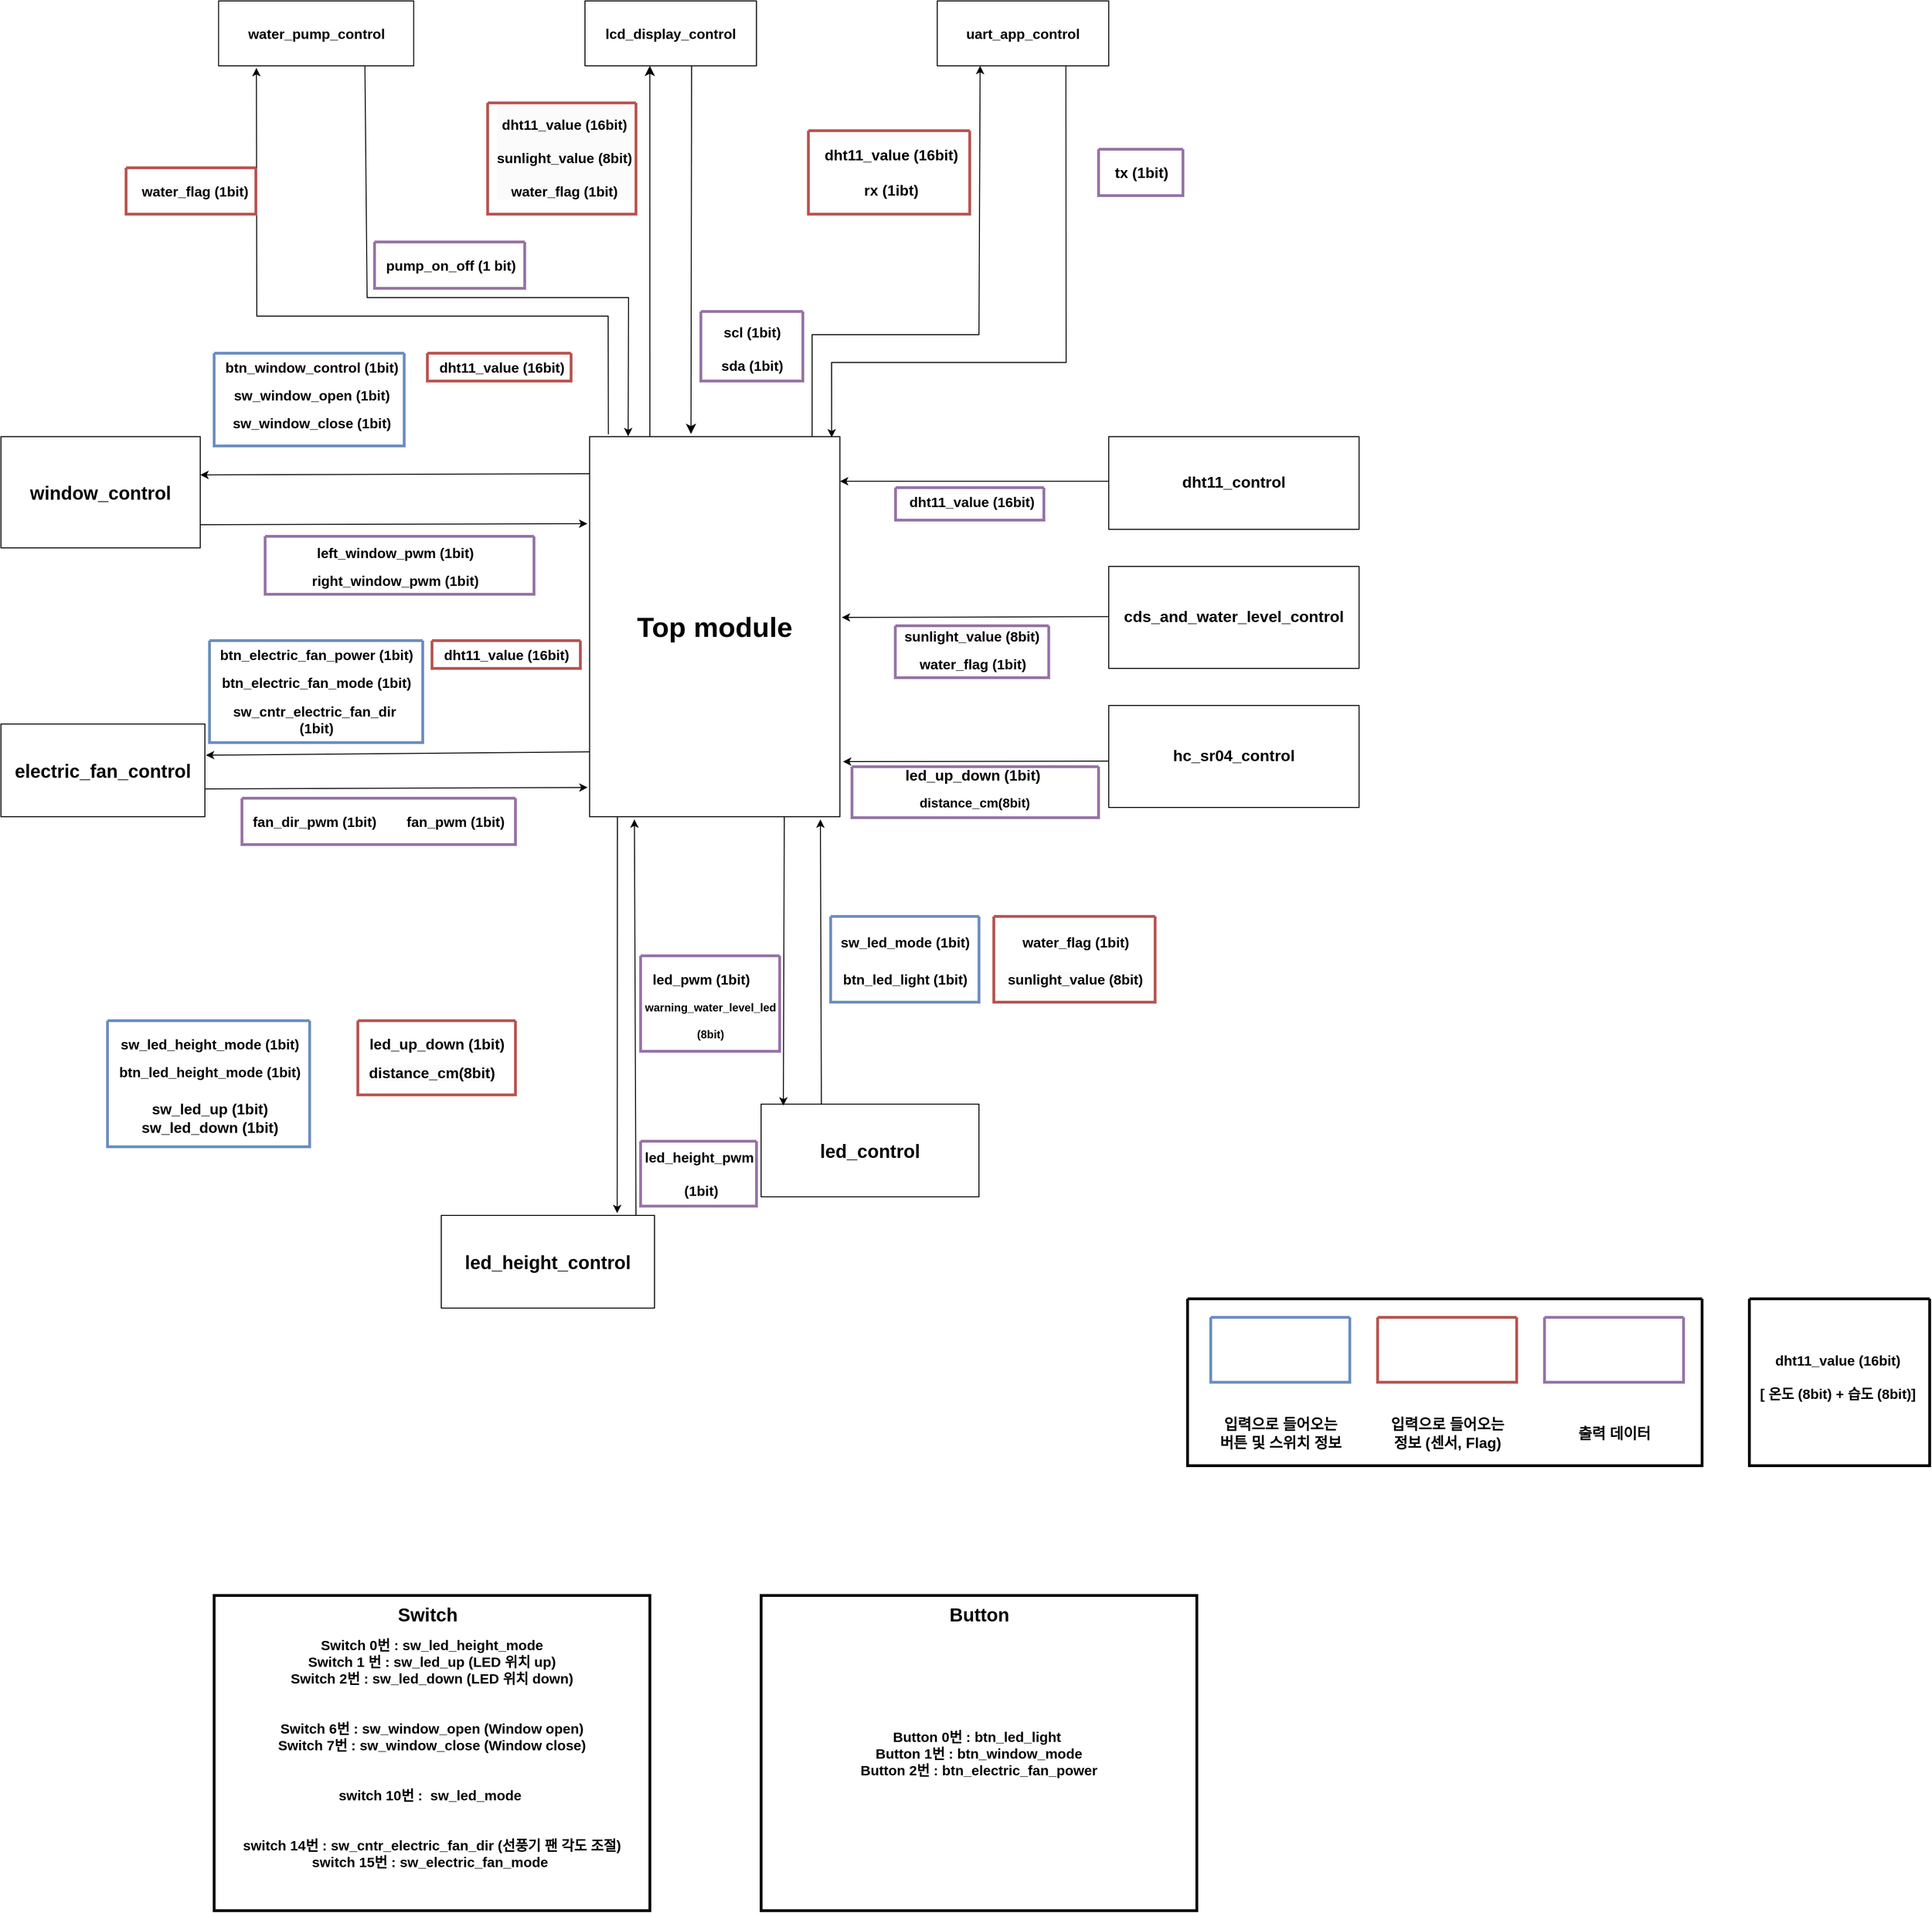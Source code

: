 <mxfile version="24.7.7">
  <diagram name="페이지-1" id="ERCywD1S1VB0S2RnE942">
    <mxGraphModel dx="2353" dy="1942" grid="1" gridSize="10" guides="1" tooltips="1" connect="1" arrows="1" fold="1" page="1" pageScale="1" pageWidth="827" pageHeight="1169" math="0" shadow="0">
      <root>
        <mxCell id="0" />
        <mxCell id="1" parent="0" />
        <mxCell id="mhYBmBHg178xC_YXUhA_-1" value="&lt;font style=&quot;font-size: 30px;&quot;&gt;&lt;b&gt;Top module&lt;/b&gt;&lt;/font&gt;" style="rounded=0;whiteSpace=wrap;html=1;" parent="1" vertex="1">
          <mxGeometry x="-110" y="80" width="270" height="410" as="geometry" />
        </mxCell>
        <mxCell id="mhYBmBHg178xC_YXUhA_-2" value="&lt;font size=&quot;1&quot; style=&quot;&quot;&gt;&lt;b style=&quot;font-size: 17px;&quot;&gt;dht11_control&lt;/b&gt;&lt;/font&gt;" style="rounded=0;whiteSpace=wrap;html=1;" parent="1" vertex="1">
          <mxGeometry x="450" y="80" width="270" height="100" as="geometry" />
        </mxCell>
        <mxCell id="mhYBmBHg178xC_YXUhA_-13" style="edgeStyle=orthogonalEdgeStyle;rounded=0;orthogonalLoop=1;jettySize=auto;html=1;" parent="1" edge="1">
          <mxGeometry relative="1" as="geometry">
            <mxPoint x="450" y="128.18" as="sourcePoint" />
            <mxPoint x="160" y="128.18" as="targetPoint" />
          </mxGeometry>
        </mxCell>
        <mxCell id="mhYBmBHg178xC_YXUhA_-16" style="edgeStyle=orthogonalEdgeStyle;rounded=0;orthogonalLoop=1;jettySize=auto;html=1;" parent="1" edge="1">
          <mxGeometry relative="1" as="geometry">
            <mxPoint x="450" y="274.09" as="sourcePoint" />
            <mxPoint x="162" y="275" as="targetPoint" />
          </mxGeometry>
        </mxCell>
        <mxCell id="mhYBmBHg178xC_YXUhA_-17" value="&lt;div style=&quot;forced-color-adjust: none; color: rgb(0, 0, 0); font-family: Helvetica; font-size: 15px; font-style: normal; font-variant-ligatures: normal; font-variant-caps: normal; font-weight: 700; letter-spacing: normal; orphans: 2; text-indent: 0px; text-transform: none; widows: 2; word-spacing: 0px; -webkit-text-stroke-width: 0px; white-space: nowrap; background-color: rgb(251, 251, 251); text-decoration-thickness: initial; text-decoration-style: initial; text-decoration-color: initial;&quot;&gt;&lt;font style=&quot;forced-color-adjust: none; font-size: 15px;&quot;&gt;&lt;b style=&quot;forced-color-adjust: none;&quot;&gt;sunlight_value (8bit)&lt;/b&gt;&lt;/font&gt;&lt;/div&gt;" style="text;whiteSpace=wrap;html=1;align=center;" parent="1" vertex="1">
          <mxGeometry x="210" y="280" width="185" height="40" as="geometry" />
        </mxCell>
        <mxCell id="mhYBmBHg178xC_YXUhA_-19" value="&lt;b style=&quot;&quot;&gt;&lt;font style=&quot;font-size: 17px;&quot;&gt;cds_and_water_level_control&lt;/font&gt;&lt;/b&gt;" style="rounded=0;whiteSpace=wrap;html=1;" parent="1" vertex="1">
          <mxGeometry x="450" y="220" width="270" height="110" as="geometry" />
        </mxCell>
        <mxCell id="mhYBmBHg178xC_YXUhA_-22" value="&lt;b&gt;&lt;font style=&quot;font-size: 15px;&quot;&gt;water_flag (1bit)&lt;/font&gt;&lt;/b&gt;" style="text;html=1;align=center;verticalAlign=middle;resizable=0;points=[];autosize=1;strokeColor=none;fillColor=none;" parent="1" vertex="1">
          <mxGeometry x="232.5" y="310" width="140" height="30" as="geometry" />
        </mxCell>
        <mxCell id="mhYBmBHg178xC_YXUhA_-23" value="&lt;b style=&quot;&quot;&gt;&lt;font style=&quot;font-size: 17px;&quot;&gt;hc_sr04_control&lt;/font&gt;&lt;/b&gt;" style="rounded=0;whiteSpace=wrap;html=1;" parent="1" vertex="1">
          <mxGeometry x="450" y="370" width="270" height="110" as="geometry" />
        </mxCell>
        <mxCell id="mhYBmBHg178xC_YXUhA_-27" value="&lt;b style=&quot;&quot;&gt;&lt;font style=&quot;font-size: 20px;&quot;&gt;window_control&lt;/font&gt;&lt;/b&gt;" style="rounded=0;whiteSpace=wrap;html=1;" parent="1" vertex="1">
          <mxGeometry x="-745" y="80" width="215" height="120" as="geometry" />
        </mxCell>
        <mxCell id="mhYBmBHg178xC_YXUhA_-30" value="&lt;div&gt;&lt;b style=&quot;font-size: 15px; background-color: initial;&quot;&gt;dht11_value (16bit)&lt;/b&gt;&lt;br&gt;&lt;/div&gt;" style="text;html=1;align=center;verticalAlign=middle;resizable=0;points=[];autosize=1;strokeColor=none;fillColor=none;" parent="1" vertex="1">
          <mxGeometry x="-285" y="-10" width="160" height="30" as="geometry" />
        </mxCell>
        <mxCell id="mhYBmBHg178xC_YXUhA_-32" value="&lt;b style=&quot;&quot;&gt;&lt;font style=&quot;font-size: 20px;&quot;&gt;electric_fan_control&lt;/font&gt;&lt;/b&gt;" style="rounded=0;whiteSpace=wrap;html=1;" parent="1" vertex="1">
          <mxGeometry x="-745" y="390" width="220" height="100" as="geometry" />
        </mxCell>
        <mxCell id="mhYBmBHg178xC_YXUhA_-34" value="&lt;div&gt;&lt;b style=&quot;font-size: 15px; background-color: initial;&quot;&gt;dht11_value (16bit)&lt;/b&gt;&lt;br&gt;&lt;/div&gt;" style="text;html=1;align=center;verticalAlign=middle;resizable=0;points=[];autosize=1;strokeColor=none;fillColor=none;strokeWidth=2;" parent="1" vertex="1">
          <mxGeometry x="-280" y="300" width="160" height="30" as="geometry" />
        </mxCell>
        <mxCell id="mhYBmBHg178xC_YXUhA_-36" value="&lt;b&gt;&lt;font style=&quot;font-size: 15px;&quot;&gt;fan_pwm (1bit)&lt;/font&gt;&lt;/b&gt;" style="text;html=1;align=center;verticalAlign=middle;resizable=0;points=[];autosize=1;strokeColor=none;fillColor=none;" parent="1" vertex="1">
          <mxGeometry x="-320" y="480" width="130" height="30" as="geometry" />
        </mxCell>
        <mxCell id="mhYBmBHg178xC_YXUhA_-37" value="&lt;b style=&quot;&quot;&gt;&lt;font style=&quot;font-size: 20px;&quot;&gt;led_height_control&lt;/font&gt;&lt;/b&gt;" style="rounded=0;whiteSpace=wrap;html=1;" parent="1" vertex="1">
          <mxGeometry x="-270" y="920" width="230" height="100" as="geometry" />
        </mxCell>
        <mxCell id="mhYBmBHg178xC_YXUhA_-39" value="&lt;font style=&quot;font-size: 15px;&quot;&gt;&lt;b&gt;btn_led_height_mode (1bit)&lt;/b&gt;&lt;/font&gt;" style="text;html=1;align=center;verticalAlign=middle;resizable=0;points=[];autosize=1;strokeColor=none;fillColor=none;" parent="1" vertex="1">
          <mxGeometry x="-630" y="750" width="220" height="30" as="geometry" />
        </mxCell>
        <mxCell id="mhYBmBHg178xC_YXUhA_-40" value="&lt;b&gt;&lt;font style=&quot;font-size: 16px;&quot;&gt;led_up_down (1bit)&lt;/font&gt;&lt;/b&gt;" style="text;html=1;align=center;verticalAlign=middle;resizable=0;points=[];autosize=1;strokeColor=none;fillColor=none;" parent="1" vertex="1">
          <mxGeometry x="-360" y="720" width="170" height="30" as="geometry" />
        </mxCell>
        <mxCell id="mhYBmBHg178xC_YXUhA_-41" value="&lt;span style=&quot;font-size: 16px;&quot;&gt;&lt;b&gt;sw_led_up (1bit)&lt;/b&gt;&lt;/span&gt;&lt;div&gt;&lt;b style=&quot;font-size: 16px; background-color: initial;&quot;&gt;sw_led_down (1bit)&lt;/b&gt;&lt;br&gt;&lt;/div&gt;" style="text;html=1;align=center;verticalAlign=middle;resizable=0;points=[];autosize=1;strokeColor=none;fillColor=none;" parent="1" vertex="1">
          <mxGeometry x="-605" y="790" width="170" height="50" as="geometry" />
        </mxCell>
        <mxCell id="mhYBmBHg178xC_YXUhA_-44" value="&lt;font style=&quot;font-size: 15px;&quot;&gt;&lt;b&gt;led_height_pwm&amp;nbsp;&lt;/b&gt;&lt;/font&gt;&lt;div&gt;&lt;font style=&quot;font-size: 15px;&quot;&gt;&lt;b&gt;&lt;br&gt;&lt;/b&gt;&lt;/font&gt;&lt;/div&gt;&lt;div&gt;&lt;font style=&quot;font-size: 15px;&quot;&gt;&lt;b&gt;(1bit)&lt;/b&gt;&lt;/font&gt;&lt;/div&gt;" style="text;html=1;align=center;verticalAlign=middle;resizable=0;points=[];autosize=1;strokeColor=none;fillColor=none;" parent="1" vertex="1">
          <mxGeometry x="-65" y="840" width="150" height="70" as="geometry" />
        </mxCell>
        <mxCell id="mhYBmBHg178xC_YXUhA_-45" value="&lt;b style=&quot;&quot;&gt;&lt;font style=&quot;font-size: 20px;&quot;&gt;led_control&lt;/font&gt;&lt;/b&gt;" style="rounded=0;whiteSpace=wrap;html=1;" parent="1" vertex="1">
          <mxGeometry x="75" y="800" width="235" height="100" as="geometry" />
        </mxCell>
        <mxCell id="mhYBmBHg178xC_YXUhA_-48" value="&lt;div style=&quot;forced-color-adjust: none; color: rgb(0, 0, 0); font-family: Helvetica; font-size: 15px; font-style: normal; font-variant-ligatures: normal; font-variant-caps: normal; font-weight: 700; letter-spacing: normal; orphans: 2; text-indent: 0px; text-transform: none; widows: 2; word-spacing: 0px; -webkit-text-stroke-width: 0px; white-space: nowrap; background-color: rgb(251, 251, 251); text-decoration-thickness: initial; text-decoration-style: initial; text-decoration-color: initial;&quot;&gt;&lt;font style=&quot;forced-color-adjust: none; font-size: 15px;&quot;&gt;&lt;b style=&quot;forced-color-adjust: none;&quot;&gt;sunlight_value (8bit)&lt;/b&gt;&lt;/font&gt;&lt;/div&gt;" style="text;whiteSpace=wrap;html=1;align=center;" parent="1" vertex="1">
          <mxGeometry x="326" y="650" width="176" height="30" as="geometry" />
        </mxCell>
        <mxCell id="mhYBmBHg178xC_YXUhA_-49" value="&lt;b&gt;&lt;font style=&quot;font-size: 15px;&quot;&gt;btn_led_light (1bit)&lt;/font&gt;&lt;/b&gt;" style="text;html=1;align=center;verticalAlign=middle;resizable=0;points=[];autosize=1;strokeColor=none;fillColor=none;" parent="1" vertex="1">
          <mxGeometry x="150" y="650" width="160" height="30" as="geometry" />
        </mxCell>
        <mxCell id="mhYBmBHg178xC_YXUhA_-50" value="&lt;b&gt;&lt;font style=&quot;font-size: 15px;&quot;&gt;water_flag (1bit)&lt;/font&gt;&lt;/b&gt;" style="text;html=1;align=center;verticalAlign=middle;resizable=0;points=[];autosize=1;strokeColor=none;fillColor=none;" parent="1" vertex="1">
          <mxGeometry x="344" y="610" width="140" height="30" as="geometry" />
        </mxCell>
        <mxCell id="_qwF9pWfeIGpburdyN9Q-3" value="&lt;div&gt;&lt;span style=&quot;font-size: 15px;&quot;&gt;&lt;b&gt;Switch 0번 : sw_led_height_mode&lt;/b&gt;&lt;/span&gt;&lt;/div&gt;&lt;font style=&quot;font-size: 15px;&quot;&gt;&lt;b&gt;Switch 1 번 : sw_led_up (LED 위치 up)&lt;/b&gt;&lt;/font&gt;&lt;div style=&quot;font-size: 15px;&quot;&gt;&lt;font style=&quot;font-size: 15px;&quot;&gt;&lt;b&gt;Switch 2번 : sw_led_down (LED 위치 down)&lt;/b&gt;&lt;/font&gt;&lt;/div&gt;&lt;div style=&quot;font-size: 15px;&quot;&gt;&lt;font style=&quot;font-size: 15px;&quot;&gt;&lt;b&gt;&lt;br&gt;&lt;/b&gt;&lt;/font&gt;&lt;/div&gt;&lt;div style=&quot;font-size: 15px;&quot;&gt;&lt;font style=&quot;font-size: 15px;&quot;&gt;&lt;b&gt;&lt;br&gt;&lt;/b&gt;&lt;/font&gt;&lt;/div&gt;&lt;div style=&quot;font-size: 15px;&quot;&gt;&lt;b&gt;Switch 6번 : sw_window_open (Window open)&lt;/b&gt;&lt;/div&gt;&lt;div style=&quot;font-size: 15px;&quot;&gt;&lt;b&gt;Switch 7번 : sw_window_close (Window close)&lt;/b&gt;&lt;/div&gt;&lt;div style=&quot;font-size: 15px;&quot;&gt;&lt;b&gt;&lt;br&gt;&lt;/b&gt;&lt;/div&gt;&lt;div style=&quot;font-size: 15px;&quot;&gt;&lt;b&gt;&lt;br&gt;&lt;/b&gt;&lt;/div&gt;&lt;div style=&quot;font-size: 15px;&quot;&gt;&lt;b&gt;switch 10번 :&amp;nbsp; sw&lt;/b&gt;&lt;b style=&quot;background-color: initial; font-size: 12px; text-wrap: nowrap;&quot;&gt;&lt;font style=&quot;font-size: 15px;&quot;&gt;_led_mode&amp;nbsp;&lt;/font&gt;&lt;/b&gt;&lt;/div&gt;&lt;div style=&quot;font-size: 15px;&quot;&gt;&lt;b style=&quot;background-color: initial; font-size: 12px; text-wrap: nowrap;&quot;&gt;&lt;font style=&quot;font-size: 15px;&quot;&gt;&lt;br&gt;&lt;/font&gt;&lt;/b&gt;&lt;/div&gt;&lt;div style=&quot;font-size: 15px;&quot;&gt;&lt;b style=&quot;background-color: initial; font-size: 12px; text-wrap: nowrap;&quot;&gt;&lt;font style=&quot;font-size: 15px;&quot;&gt;&lt;br&gt;&lt;/font&gt;&lt;/b&gt;&lt;/div&gt;&lt;div style=&quot;font-size: 15px;&quot;&gt;&lt;b&gt;switch 14번 : sw_cntr_electric_fan_dir (선풍기 팬 각도 조절)&lt;/b&gt;&lt;/div&gt;&lt;div style=&quot;font-size: 15px;&quot;&gt;&lt;b style=&quot;background-color: initial;&quot;&gt;switch 15번 : sw&lt;/b&gt;&lt;b style=&quot;background-color: initial; text-wrap: nowrap;&quot;&gt;_electric_fan_mode&amp;nbsp;&lt;/b&gt;&lt;br&gt;&lt;/div&gt;" style="rounded=0;whiteSpace=wrap;html=1;strokeWidth=3;" parent="1" vertex="1">
          <mxGeometry x="-515" y="1330" width="470" height="340" as="geometry" />
        </mxCell>
        <mxCell id="_qwF9pWfeIGpburdyN9Q-5" value="&lt;font style=&quot;font-size: 20px;&quot;&gt;&lt;b&gt;Switch&lt;/b&gt;&lt;/font&gt;" style="text;html=1;align=center;verticalAlign=middle;resizable=0;points=[];autosize=1;strokeColor=none;fillColor=none;" parent="1" vertex="1">
          <mxGeometry x="-330" y="1330" width="90" height="40" as="geometry" />
        </mxCell>
        <mxCell id="_qwF9pWfeIGpburdyN9Q-6" value="&lt;br&gt;&lt;div&gt;&lt;b style=&quot;text-wrap: nowrap; font-size: 15px;&quot;&gt;Button 0번 :&amp;nbsp;&lt;/b&gt;&lt;b style=&quot;background-color: initial; text-wrap: nowrap;&quot;&gt;&lt;font style=&quot;font-size: 15px;&quot;&gt;btn_led_light&amp;nbsp;&lt;/font&gt;&lt;/b&gt;&lt;b style=&quot;font-size: 15px; text-wrap: nowrap;&quot;&gt;&lt;br&gt;&lt;/b&gt;&lt;/div&gt;&lt;div&gt;&lt;b style=&quot;background-color: initial; text-wrap: nowrap;&quot;&gt;&lt;font style=&quot;font-size: 15px;&quot;&gt;Button 1번 : btn_window_mode&lt;/font&gt;&lt;/b&gt;&lt;/div&gt;&lt;div&gt;&lt;span style=&quot;font-size: 15px; text-wrap: nowrap;&quot;&gt;&lt;b&gt;Button 2번 : btn_electric_fan_power&lt;/b&gt;&lt;/span&gt;&lt;/div&gt;&lt;div&gt;&lt;br&gt;&lt;/div&gt;" style="rounded=0;whiteSpace=wrap;html=1;strokeWidth=3;" parent="1" vertex="1">
          <mxGeometry x="75" y="1330" width="470" height="340" as="geometry" />
        </mxCell>
        <mxCell id="_qwF9pWfeIGpburdyN9Q-7" value="&lt;span style=&quot;font-size: 20px;&quot;&gt;&lt;b&gt;Button&lt;/b&gt;&lt;/span&gt;" style="text;html=1;align=center;verticalAlign=middle;resizable=0;points=[];autosize=1;strokeColor=none;fillColor=none;" parent="1" vertex="1">
          <mxGeometry x="265" y="1330" width="90" height="40" as="geometry" />
        </mxCell>
        <mxCell id="_qwF9pWfeIGpburdyN9Q-8" value="&lt;font style=&quot;font-size: 15px;&quot;&gt;&lt;b&gt;btn_electric_fan_mode (1bit)&lt;/b&gt;&lt;/font&gt;" style="text;html=1;align=center;verticalAlign=middle;resizable=0;points=[];autosize=1;strokeColor=none;fillColor=none;" parent="1" vertex="1">
          <mxGeometry x="-520" y="330" width="230" height="30" as="geometry" />
        </mxCell>
        <mxCell id="_qwF9pWfeIGpburdyN9Q-9" value="&lt;font style=&quot;font-size: 15px;&quot;&gt;&lt;b&gt;btn_window_control (1bit)&lt;/b&gt;&lt;/font&gt;" style="text;html=1;align=center;verticalAlign=middle;resizable=0;points=[];autosize=1;strokeColor=none;fillColor=none;" parent="1" vertex="1">
          <mxGeometry x="-515" y="-10" width="210" height="30" as="geometry" />
        </mxCell>
        <mxCell id="_qwF9pWfeIGpburdyN9Q-11" value="&lt;font style=&quot;font-size: 15px;&quot;&gt;&lt;b&gt;sw_window_open (1bit)&lt;/b&gt;&lt;/font&gt;" style="text;html=1;align=center;verticalAlign=middle;resizable=0;points=[];autosize=1;strokeColor=none;fillColor=none;" parent="1" vertex="1">
          <mxGeometry x="-505" y="20" width="190" height="30" as="geometry" />
        </mxCell>
        <mxCell id="sed88Z9M2IB_ihE7l8kB-1" value="&lt;b style=&quot;font-size: 15px; text-wrap: wrap;&quot;&gt;sw_cntr_electric_fan_dir&amp;nbsp; (1bit)&lt;/b&gt;" style="text;html=1;align=center;verticalAlign=middle;resizable=0;points=[];autosize=1;strokeColor=none;fillColor=none;" parent="1" vertex="1">
          <mxGeometry x="-525" y="370" width="240" height="30" as="geometry" />
        </mxCell>
        <mxCell id="sed88Z9M2IB_ihE7l8kB-5" value="&lt;b&gt;&lt;font style=&quot;font-size: 15px;&quot;&gt;fan_dir_pwm (1bit)&amp;nbsp;&lt;/font&gt;&lt;/b&gt;" style="text;html=1;align=center;verticalAlign=middle;resizable=0;points=[];autosize=1;strokeColor=none;fillColor=none;" parent="1" vertex="1">
          <mxGeometry x="-485" y="480" width="160" height="30" as="geometry" />
        </mxCell>
        <mxCell id="Zgek3YRb2-hc7BeVBrjY-1" value="&lt;font style=&quot;font-size: 15px;&quot;&gt;&lt;b&gt;sw_led_mode (1bit)&lt;/b&gt;&lt;/font&gt;" style="text;html=1;align=center;verticalAlign=middle;resizable=0;points=[];autosize=1;strokeColor=none;fillColor=none;" parent="1" vertex="1">
          <mxGeometry x="150" y="610" width="160" height="30" as="geometry" />
        </mxCell>
        <mxCell id="Zgek3YRb2-hc7BeVBrjY-5" value="&lt;font style=&quot;font-size: 15px;&quot;&gt;&lt;b&gt;lcd_display_control&lt;/b&gt;&lt;/font&gt;" style="rounded=0;whiteSpace=wrap;html=1;" parent="1" vertex="1">
          <mxGeometry x="-115" y="-390" width="185" height="70" as="geometry" />
        </mxCell>
        <mxCell id="Zgek3YRb2-hc7BeVBrjY-9" value="&lt;div style=&quot;forced-color-adjust: none; color: rgb(0, 0, 0); font-family: Helvetica; font-size: 15px; font-style: normal; font-variant-ligatures: normal; font-variant-caps: normal; font-weight: 700; letter-spacing: normal; orphans: 2; text-indent: 0px; text-transform: none; widows: 2; word-spacing: 0px; -webkit-text-stroke-width: 0px; white-space: nowrap; background-color: rgb(251, 251, 251); text-decoration-thickness: initial; text-decoration-style: initial; text-decoration-color: initial;&quot;&gt;&lt;font style=&quot;forced-color-adjust: none; font-size: 15px;&quot;&gt;&lt;b style=&quot;forced-color-adjust: none;&quot;&gt;&lt;br class=&quot;Apple-interchange-newline&quot;&gt;&lt;div style=&quot;text-align: center;&quot;&gt;&lt;b&gt;dht11_value (16bit)&lt;/b&gt;&lt;/div&gt;&lt;/b&gt;&lt;/font&gt;&lt;/div&gt;&lt;div style=&quot;text-align: center; forced-color-adjust: none; color: rgb(0, 0, 0); font-family: Helvetica; font-size: 15px; font-style: normal; font-variant-ligatures: normal; font-variant-caps: normal; font-weight: 700; letter-spacing: normal; orphans: 2; text-indent: 0px; text-transform: none; widows: 2; word-spacing: 0px; -webkit-text-stroke-width: 0px; white-space: nowrap; background-color: rgb(251, 251, 251); text-decoration-thickness: initial; text-decoration-style: initial; text-decoration-color: initial;&quot;&gt;&lt;br&gt;&lt;/div&gt;&lt;div style=&quot;text-align: center; forced-color-adjust: none; color: rgb(0, 0, 0); font-family: Helvetica; font-size: 15px; font-style: normal; font-variant-ligatures: normal; font-variant-caps: normal; font-weight: 700; letter-spacing: normal; orphans: 2; text-indent: 0px; text-transform: none; widows: 2; word-spacing: 0px; -webkit-text-stroke-width: 0px; white-space: nowrap; background-color: rgb(251, 251, 251); text-decoration-thickness: initial; text-decoration-style: initial; text-decoration-color: initial;&quot;&gt;&lt;font style=&quot;forced-color-adjust: none; font-size: 15px;&quot;&gt;&lt;b style=&quot;forced-color-adjust: none;&quot;&gt;sunlight_value (8bit)&lt;/b&gt;&lt;/font&gt;&lt;/div&gt;&lt;div style=&quot;text-align: center; forced-color-adjust: none; color: rgb(0, 0, 0); font-family: Helvetica; font-size: 15px; font-style: normal; font-variant-ligatures: normal; font-variant-caps: normal; font-weight: 700; letter-spacing: normal; orphans: 2; text-indent: 0px; text-transform: none; widows: 2; word-spacing: 0px; -webkit-text-stroke-width: 0px; white-space: nowrap; background-color: rgb(251, 251, 251); text-decoration-thickness: initial; text-decoration-style: initial; text-decoration-color: initial;&quot;&gt;&lt;font style=&quot;forced-color-adjust: none; font-size: 15px;&quot;&gt;&lt;b style=&quot;forced-color-adjust: none;&quot;&gt;&lt;br&gt;&lt;/b&gt;&lt;/font&gt;&lt;/div&gt;&lt;div style=&quot;text-align: center; forced-color-adjust: none; color: rgb(0, 0, 0); font-family: Helvetica; font-size: 15px; font-style: normal; font-variant-ligatures: normal; font-variant-caps: normal; font-weight: 700; letter-spacing: normal; orphans: 2; text-indent: 0px; text-transform: none; widows: 2; word-spacing: 0px; -webkit-text-stroke-width: 0px; white-space: nowrap; background-color: rgb(251, 251, 251); text-decoration-thickness: initial; text-decoration-style: initial; text-decoration-color: initial;&quot;&gt;&lt;font style=&quot;forced-color-adjust: none; font-size: 15px;&quot;&gt;&lt;b style=&quot;forced-color-adjust: none;&quot;&gt;water_flag (1bit)&lt;/b&gt;&lt;/font&gt;&lt;/div&gt;" style="text;whiteSpace=wrap;html=1;" parent="1" vertex="1">
          <mxGeometry x="-212" y="-290" width="157" height="120" as="geometry" />
        </mxCell>
        <mxCell id="Zgek3YRb2-hc7BeVBrjY-10" value="&lt;span style=&quot;font-size: 15px;&quot;&gt;&lt;b&gt;water_pump_control&lt;/b&gt;&lt;/span&gt;" style="rounded=0;whiteSpace=wrap;html=1;" parent="1" vertex="1">
          <mxGeometry x="-510.25" y="-390" width="210.5" height="70" as="geometry" />
        </mxCell>
        <mxCell id="Zgek3YRb2-hc7BeVBrjY-13" value="&lt;b style=&quot;forced-color-adjust: none; color: rgb(0, 0, 0); font-family: Helvetica; font-size: 12px; font-style: normal; font-variant-ligatures: normal; font-variant-caps: normal; letter-spacing: normal; orphans: 2; text-align: center; text-indent: 0px; text-transform: none; widows: 2; word-spacing: 0px; -webkit-text-stroke-width: 0px; white-space: nowrap; background-color: rgb(251, 251, 251); text-decoration-thickness: initial; text-decoration-style: initial; text-decoration-color: initial;&quot;&gt;&lt;font style=&quot;forced-color-adjust: none; font-size: 15px;&quot;&gt;water_flag (1bit)&lt;/font&gt;&lt;/b&gt;" style="text;whiteSpace=wrap;html=1;" parent="1" vertex="1">
          <mxGeometry x="-595" y="-200" width="110" height="30" as="geometry" />
        </mxCell>
        <mxCell id="Zgek3YRb2-hc7BeVBrjY-16" value="&lt;font style=&quot;font-size: 15px;&quot;&gt;&lt;b&gt;sw_led_height_mode (1bit)&lt;/b&gt;&lt;/font&gt;" style="text;html=1;align=center;verticalAlign=middle;resizable=0;points=[];autosize=1;strokeColor=none;fillColor=none;" parent="1" vertex="1">
          <mxGeometry x="-630" y="720" width="220" height="30" as="geometry" />
        </mxCell>
        <mxCell id="t9PpJYXXmE5dPHwgLngb-3" value="&lt;b style=&quot;forced-color-adjust: none; color: rgb(0, 0, 0); font-family: Helvetica; font-size: 15px; font-style: normal; font-variant-ligatures: normal; font-variant-caps: normal; letter-spacing: normal; orphans: 2; text-align: center; text-indent: 0px; text-transform: none; widows: 2; word-spacing: 0px; -webkit-text-stroke-width: 0px; white-space: nowrap; background-color: rgb(251, 251, 251); text-decoration-thickness: initial; text-decoration-style: initial; text-decoration-color: initial;&quot;&gt;&lt;div style=&quot;forced-color-adjust: none;&quot;&gt;&lt;font style=&quot;forced-color-adjust: none; font-size: 15px;&quot;&gt;&lt;b style=&quot;forced-color-adjust: none;&quot;&gt;dht11_value (16bit)&lt;/b&gt;&lt;/font&gt;&lt;/div&gt;&lt;/b&gt;&lt;br class=&quot;Apple-interchange-newline&quot;&gt;" style="text;whiteSpace=wrap;html=1;" parent="1" vertex="1">
          <mxGeometry x="232.5" y="135" width="140" height="40" as="geometry" />
        </mxCell>
        <mxCell id="t9PpJYXXmE5dPHwgLngb-8" value="" style="endArrow=classic;html=1;rounded=0;entryX=1.012;entryY=0.855;entryDx=0;entryDy=0;entryPerimeter=0;" parent="1" target="mhYBmBHg178xC_YXUhA_-1" edge="1">
          <mxGeometry width="50" height="50" relative="1" as="geometry">
            <mxPoint x="450" y="430" as="sourcePoint" />
            <mxPoint x="500" y="380" as="targetPoint" />
          </mxGeometry>
        </mxCell>
        <mxCell id="t9PpJYXXmE5dPHwgLngb-9" value="&lt;b&gt;&lt;font style=&quot;font-size: 16px;&quot;&gt;led_up_down (1bit)&lt;/font&gt;&lt;/b&gt;" style="text;html=1;align=center;verticalAlign=middle;resizable=0;points=[];autosize=1;strokeColor=none;fillColor=none;" parent="1" vertex="1">
          <mxGeometry x="217.5" y="430" width="170" height="30" as="geometry" />
        </mxCell>
        <mxCell id="t9PpJYXXmE5dPHwgLngb-10" value="&lt;b&gt;&lt;font style=&quot;font-size: 14px;&quot;&gt;distance_cm(8bit)&lt;/font&gt;&lt;/b&gt;" style="text;html=1;align=center;verticalAlign=middle;resizable=0;points=[];autosize=1;strokeColor=none;fillColor=none;" parent="1" vertex="1">
          <mxGeometry x="235" y="460" width="140" height="30" as="geometry" />
        </mxCell>
        <mxCell id="t9PpJYXXmE5dPHwgLngb-12" value="" style="endArrow=classic;html=1;rounded=0;entryX=0.102;entryY=0.016;entryDx=0;entryDy=0;entryPerimeter=0;" parent="1" target="mhYBmBHg178xC_YXUhA_-45" edge="1">
          <mxGeometry width="50" height="50" relative="1" as="geometry">
            <mxPoint x="100" y="490" as="sourcePoint" />
            <mxPoint x="150" y="440" as="targetPoint" />
          </mxGeometry>
        </mxCell>
        <mxCell id="t9PpJYXXmE5dPHwgLngb-13" value="" style="endArrow=classic;html=1;rounded=0;entryX=0.922;entryY=1.007;entryDx=0;entryDy=0;entryPerimeter=0;" parent="1" target="mhYBmBHg178xC_YXUhA_-1" edge="1">
          <mxGeometry width="50" height="50" relative="1" as="geometry">
            <mxPoint x="140" y="800" as="sourcePoint" />
            <mxPoint x="190" y="750" as="targetPoint" />
          </mxGeometry>
        </mxCell>
        <mxCell id="t9PpJYXXmE5dPHwgLngb-14" value="" style="swimlane;startSize=0;fillColor=#dae8fc;strokeColor=#6c8ebf;strokeWidth=3;" parent="1" vertex="1">
          <mxGeometry x="150" y="597.5" width="160" height="92.5" as="geometry" />
        </mxCell>
        <mxCell id="t9PpJYXXmE5dPHwgLngb-15" value="" style="swimlane;startSize=0;fillColor=#f8cecc;strokeColor=#b85450;strokeWidth=3;" parent="1" vertex="1">
          <mxGeometry x="326" y="597.5" width="174" height="92.5" as="geometry" />
        </mxCell>
        <mxCell id="t9PpJYXXmE5dPHwgLngb-16" value="&lt;b&gt;&lt;font style=&quot;font-size: 15px;&quot;&gt;led_pwm (1bit)&lt;/font&gt;&lt;/b&gt;" style="text;html=1;align=center;verticalAlign=middle;resizable=0;points=[];autosize=1;strokeColor=none;fillColor=none;" parent="1" vertex="1">
          <mxGeometry x="-55" y="650" width="130" height="30" as="geometry" />
        </mxCell>
        <mxCell id="t9PpJYXXmE5dPHwgLngb-17" value="&lt;b&gt;warning_water_level_led&lt;/b&gt;&lt;div&gt;&lt;b&gt;&lt;br&gt;&lt;/b&gt;&lt;/div&gt;&lt;div&gt;&lt;b&gt;(8bit)&lt;/b&gt;&lt;/div&gt;" style="text;html=1;align=center;verticalAlign=middle;resizable=0;points=[];autosize=1;strokeColor=none;fillColor=none;" parent="1" vertex="1">
          <mxGeometry x="-60" y="680" width="160" height="60" as="geometry" />
        </mxCell>
        <mxCell id="t9PpJYXXmE5dPHwgLngb-20" value="" style="endArrow=classic;html=1;rounded=0;entryX=0.825;entryY=-0.024;entryDx=0;entryDy=0;entryPerimeter=0;" parent="1" target="mhYBmBHg178xC_YXUhA_-37" edge="1">
          <mxGeometry width="50" height="50" relative="1" as="geometry">
            <mxPoint x="-80" y="490" as="sourcePoint" />
            <mxPoint x="-90" y="290" as="targetPoint" />
          </mxGeometry>
        </mxCell>
        <mxCell id="t9PpJYXXmE5dPHwgLngb-21" value="" style="endArrow=classic;html=1;rounded=0;entryX=0.179;entryY=1.007;entryDx=0;entryDy=0;entryPerimeter=0;" parent="1" target="mhYBmBHg178xC_YXUhA_-1" edge="1">
          <mxGeometry width="50" height="50" relative="1" as="geometry">
            <mxPoint x="-60" y="920" as="sourcePoint" />
            <mxPoint x="-10" y="870" as="targetPoint" />
          </mxGeometry>
        </mxCell>
        <mxCell id="t9PpJYXXmE5dPHwgLngb-22" value="" style="swimlane;startSize=0;fillColor=#e1d5e7;strokeColor=#9673a6;strokeWidth=3;" parent="1" vertex="1">
          <mxGeometry x="-55" y="640" width="150" height="103" as="geometry" />
        </mxCell>
        <mxCell id="t9PpJYXXmE5dPHwgLngb-23" value="" style="swimlane;startSize=0;strokeWidth=3;fillColor=#f8cecc;strokeColor=#b85450;" parent="1" vertex="1">
          <mxGeometry x="-360" y="710" width="170" height="80" as="geometry" />
        </mxCell>
        <mxCell id="Zgek3YRb2-hc7BeVBrjY-15" value="&lt;b style=&quot;forced-color-adjust: none; color: rgb(0, 0, 0); font-family: Helvetica; font-size: 16px; font-style: normal; font-variant-ligatures: normal; font-variant-caps: normal; letter-spacing: normal; orphans: 2; text-align: center; text-indent: 0px; text-transform: none; widows: 2; word-spacing: 0px; -webkit-text-stroke-width: 0px; white-space: nowrap; background-color: rgb(251, 251, 251); text-decoration-thickness: initial; text-decoration-style: initial; text-decoration-color: initial;&quot;&gt;distance_cm(8bit)&lt;/b&gt;" style="text;whiteSpace=wrap;html=1;" parent="t9PpJYXXmE5dPHwgLngb-23" vertex="1">
          <mxGeometry x="10" y="40" width="150" height="40" as="geometry" />
        </mxCell>
        <mxCell id="t9PpJYXXmE5dPHwgLngb-24" value="" style="swimlane;startSize=0;fillColor=#dae8fc;strokeColor=#6c8ebf;strokeWidth=3;" parent="1" vertex="1">
          <mxGeometry x="-630" y="710" width="218" height="136" as="geometry" />
        </mxCell>
        <mxCell id="t9PpJYXXmE5dPHwgLngb-25" value="" style="endArrow=classic;html=1;rounded=0;entryX=-0.008;entryY=0.923;entryDx=0;entryDy=0;entryPerimeter=0;" parent="1" target="mhYBmBHg178xC_YXUhA_-1" edge="1">
          <mxGeometry width="50" height="50" relative="1" as="geometry">
            <mxPoint x="-525" y="460" as="sourcePoint" />
            <mxPoint x="-355" y="390" as="targetPoint" />
          </mxGeometry>
        </mxCell>
        <mxCell id="t9PpJYXXmE5dPHwgLngb-26" value="" style="endArrow=classic;html=1;rounded=0;entryX=1.005;entryY=0.336;entryDx=0;entryDy=0;entryPerimeter=0;" parent="1" target="mhYBmBHg178xC_YXUhA_-32" edge="1">
          <mxGeometry width="50" height="50" relative="1" as="geometry">
            <mxPoint x="-110" y="420" as="sourcePoint" />
            <mxPoint x="-60" y="370" as="targetPoint" />
          </mxGeometry>
        </mxCell>
        <mxCell id="t9PpJYXXmE5dPHwgLngb-27" value="&lt;font style=&quot;font-size: 15px;&quot;&gt;&lt;b&gt;btn_electric_fan_power (1bit)&lt;/b&gt;&lt;/font&gt;" style="text;html=1;align=center;verticalAlign=middle;resizable=0;points=[];autosize=1;strokeColor=none;fillColor=none;" parent="1" vertex="1">
          <mxGeometry x="-520" y="300" width="230" height="30" as="geometry" />
        </mxCell>
        <mxCell id="t9PpJYXXmE5dPHwgLngb-28" value="" style="swimlane;startSize=0;strokeWidth=3;fillColor=#dae8fc;strokeColor=#6c8ebf;" parent="1" vertex="1">
          <mxGeometry x="-520" y="300" width="230" height="110" as="geometry" />
        </mxCell>
        <mxCell id="t9PpJYXXmE5dPHwgLngb-29" value="" style="swimlane;startSize=0;fillColor=#f8cecc;strokeColor=#b85450;strokeWidth=3;" parent="1" vertex="1">
          <mxGeometry x="-280" y="300" width="160" height="30" as="geometry" />
        </mxCell>
        <mxCell id="t9PpJYXXmE5dPHwgLngb-30" value="" style="endArrow=classic;html=1;rounded=0;entryX=-0.009;entryY=0.229;entryDx=0;entryDy=0;entryPerimeter=0;" parent="1" target="mhYBmBHg178xC_YXUhA_-1" edge="1">
          <mxGeometry width="50" height="50" relative="1" as="geometry">
            <mxPoint x="-530" y="175" as="sourcePoint" />
            <mxPoint x="-480" y="125" as="targetPoint" />
          </mxGeometry>
        </mxCell>
        <mxCell id="t9PpJYXXmE5dPHwgLngb-31" value="" style="endArrow=classic;html=1;rounded=0;entryX=1;entryY=0.344;entryDx=0;entryDy=0;entryPerimeter=0;" parent="1" target="mhYBmBHg178xC_YXUhA_-27" edge="1">
          <mxGeometry width="50" height="50" relative="1" as="geometry">
            <mxPoint x="-110" y="120" as="sourcePoint" />
            <mxPoint x="40" y="-70" as="targetPoint" />
          </mxGeometry>
        </mxCell>
        <mxCell id="Nrj7_veo81C4oHblD5SA-1" value="" style="swimlane;startSize=0;fillColor=#e1d5e7;strokeColor=#9673a6;strokeWidth=3;" parent="1" vertex="1">
          <mxGeometry x="-485" y="470" width="295" height="50" as="geometry" />
        </mxCell>
        <mxCell id="Nrj7_veo81C4oHblD5SA-2" value="" style="swimlane;startSize=0;strokeWidth=3;fillColor=#e1d5e7;strokeColor=#9673a6;" parent="1" vertex="1">
          <mxGeometry x="-55" y="840" width="125" height="70" as="geometry" />
        </mxCell>
        <mxCell id="Nrj7_veo81C4oHblD5SA-3" value="" style="swimlane;startSize=0;strokeWidth=3;fillColor=#e1d5e7;strokeColor=#9673a6;" parent="1" vertex="1">
          <mxGeometry x="173" y="436" width="266" height="55" as="geometry" />
        </mxCell>
        <mxCell id="Nrj7_veo81C4oHblD5SA-4" value="" style="swimlane;startSize=0;fillColor=#e1d5e7;strokeColor=#9673a6;strokeWidth=3;" parent="1" vertex="1">
          <mxGeometry x="219.75" y="284" width="165.5" height="56" as="geometry" />
        </mxCell>
        <mxCell id="Nrj7_veo81C4oHblD5SA-5" value="" style="swimlane;startSize=0;fillColor=#e1d5e7;strokeColor=#9673a6;strokeWidth=3;" parent="1" vertex="1">
          <mxGeometry x="220" y="135" width="160" height="35" as="geometry" />
        </mxCell>
        <mxCell id="Nrj7_veo81C4oHblD5SA-6" value="" style="swimlane;startSize=0;strokeWidth=3;fillColor=#dae8fc;strokeColor=#6c8ebf;" parent="1" vertex="1">
          <mxGeometry x="560" y="1030" width="150" height="70" as="geometry" />
        </mxCell>
        <mxCell id="Nrj7_veo81C4oHblD5SA-7" value="" style="swimlane;startSize=0;strokeWidth=3;fillColor=#f8cecc;strokeColor=#b85450;" parent="1" vertex="1">
          <mxGeometry x="740" y="1030" width="150" height="70" as="geometry" />
        </mxCell>
        <mxCell id="Nrj7_veo81C4oHblD5SA-8" value="" style="swimlane;startSize=0;strokeWidth=3;fillColor=#e1d5e7;strokeColor=#9673a6;" parent="1" vertex="1">
          <mxGeometry x="920" y="1030" width="150" height="70" as="geometry" />
        </mxCell>
        <mxCell id="Nrj7_veo81C4oHblD5SA-10" value="&lt;b&gt;입력으로 들어오는&lt;/b&gt;&lt;div&gt;&lt;b&gt;버튼 및 스위치 정보&lt;/b&gt;&lt;/div&gt;" style="text;html=1;align=center;verticalAlign=middle;resizable=0;points=[];autosize=1;strokeColor=none;fillColor=none;fontSize=16;" parent="1" vertex="1">
          <mxGeometry x="555" y="1130" width="160" height="50" as="geometry" />
        </mxCell>
        <mxCell id="Nrj7_veo81C4oHblD5SA-11" value="&lt;b&gt;입력으로 들어오는&lt;/b&gt;&lt;div&gt;&lt;b&gt;정보 (센서, Flag)&lt;/b&gt;&lt;/div&gt;" style="text;html=1;align=center;verticalAlign=middle;resizable=0;points=[];autosize=1;strokeColor=none;fillColor=none;fontSize=16;" parent="1" vertex="1">
          <mxGeometry x="735" y="1130" width="160" height="50" as="geometry" />
        </mxCell>
        <mxCell id="Nrj7_veo81C4oHblD5SA-12" value="&lt;b&gt;출력 데이터&lt;/b&gt;" style="text;html=1;align=center;verticalAlign=middle;resizable=0;points=[];autosize=1;strokeColor=none;fillColor=none;fontSize=16;" parent="1" vertex="1">
          <mxGeometry x="940" y="1140" width="110" height="30" as="geometry" />
        </mxCell>
        <mxCell id="Nrj7_veo81C4oHblD5SA-13" value="" style="swimlane;startSize=0;strokeWidth=3;" parent="1" vertex="1">
          <mxGeometry x="535" y="1010" width="555" height="180" as="geometry" />
        </mxCell>
        <mxCell id="Nrj7_veo81C4oHblD5SA-14" value="&lt;b style=&quot;font-size: 15px;&quot;&gt;sw_window_close (1bit)&lt;/b&gt;" style="text;html=1;align=center;verticalAlign=middle;resizable=0;points=[];autosize=1;strokeColor=none;fillColor=none;fontSize=16;" parent="1" vertex="1">
          <mxGeometry x="-505" y="50" width="190" height="30" as="geometry" />
        </mxCell>
        <mxCell id="Nrj7_veo81C4oHblD5SA-15" value="" style="swimlane;startSize=0;strokeWidth=3;fillColor=#dae8fc;strokeColor=#6c8ebf;" parent="1" vertex="1">
          <mxGeometry x="-515" y="-10" width="205" height="100" as="geometry" />
        </mxCell>
        <mxCell id="Nrj7_veo81C4oHblD5SA-16" value="" style="swimlane;startSize=0;strokeWidth=3;fillColor=#f8cecc;strokeColor=#b85450;" parent="1" vertex="1">
          <mxGeometry x="-285" y="-10" width="155" height="30" as="geometry" />
        </mxCell>
        <mxCell id="Nrj7_veo81C4oHblD5SA-17" value="" style="swimlane;startSize=0;strokeWidth=3;fillColor=#e1d5e7;strokeColor=#9673a6;" parent="1" vertex="1">
          <mxGeometry x="-460" y="187.5" width="290" height="62.5" as="geometry" />
        </mxCell>
        <mxCell id="mhYBmBHg178xC_YXUhA_-31" value="&lt;font style=&quot;font-size: 15px;&quot;&gt;&lt;b&gt;left_window_pwm (1bit)&lt;/b&gt;&lt;/font&gt;" style="text;html=1;align=center;verticalAlign=middle;resizable=0;points=[];autosize=1;strokeColor=none;fillColor=none;" parent="Nrj7_veo81C4oHblD5SA-17" vertex="1">
          <mxGeometry x="45" y="2.5" width="190" height="30" as="geometry" />
        </mxCell>
        <mxCell id="zqpgIVWXfwLxfQST0yhv-1" value="&lt;b style=&quot;font-size: 15px;&quot;&gt;right_window_pwm (1bit)&lt;/b&gt;" style="text;html=1;align=center;verticalAlign=middle;resizable=0;points=[];autosize=1;strokeColor=none;fillColor=none;" parent="Nrj7_veo81C4oHblD5SA-17" vertex="1">
          <mxGeometry x="40" y="32.5" width="200" height="30" as="geometry" />
        </mxCell>
        <mxCell id="Nrj7_veo81C4oHblD5SA-22" value="" style="endArrow=classic;html=1;rounded=0;entryX=0.194;entryY=1.033;entryDx=0;entryDy=0;entryPerimeter=0;exitX=0.075;exitY=-0.006;exitDx=0;exitDy=0;exitPerimeter=0;" parent="1" source="mhYBmBHg178xC_YXUhA_-1" target="Zgek3YRb2-hc7BeVBrjY-10" edge="1">
          <mxGeometry width="50" height="50" relative="1" as="geometry">
            <mxPoint x="-100" y="35.41" as="sourcePoint" />
            <mxPoint x="318" y="34.41" as="targetPoint" />
            <Array as="points">
              <mxPoint x="-90" y="-50" />
              <mxPoint x="-469" y="-50" />
            </Array>
          </mxGeometry>
        </mxCell>
        <mxCell id="Nrj7_veo81C4oHblD5SA-24" value="" style="endArrow=classic;html=1;rounded=0;entryX=0.154;entryY=-0.001;entryDx=0;entryDy=0;entryPerimeter=0;exitX=0.75;exitY=1;exitDx=0;exitDy=0;" parent="1" source="Zgek3YRb2-hc7BeVBrjY-10" target="mhYBmBHg178xC_YXUhA_-1" edge="1">
          <mxGeometry width="50" height="50" relative="1" as="geometry">
            <mxPoint x="-320" y="-220" as="sourcePoint" />
            <mxPoint x="-740" y="-219" as="targetPoint" />
            <Array as="points">
              <mxPoint x="-350" y="-70" />
              <mxPoint x="-68" y="-70" />
            </Array>
          </mxGeometry>
        </mxCell>
        <mxCell id="Nrj7_veo81C4oHblD5SA-27" value="" style="swimlane;startSize=0;fillColor=#f8cecc;strokeColor=#b85450;strokeWidth=3;" parent="1" vertex="1">
          <mxGeometry x="-610" y="-210" width="140" height="50" as="geometry" />
        </mxCell>
        <mxCell id="Nrj7_veo81C4oHblD5SA-28" value="" style="swimlane;startSize=0;strokeWidth=3;fillColor=#e1d5e7;strokeColor=#9673a6;" parent="1" vertex="1">
          <mxGeometry x="-342" y="-130" width="162" height="50" as="geometry" />
        </mxCell>
        <mxCell id="Zgek3YRb2-hc7BeVBrjY-14" value="&lt;b&gt;&lt;font style=&quot;font-size: 15px;&quot;&gt;pump_on_off (1 bit)&lt;/font&gt;&lt;/b&gt;" style="text;html=1;align=center;verticalAlign=middle;resizable=0;points=[];autosize=1;strokeColor=none;fillColor=none;" parent="Nrj7_veo81C4oHblD5SA-28" vertex="1">
          <mxGeometry x="2" y="10" width="160" height="30" as="geometry" />
        </mxCell>
        <mxCell id="Nrj7_veo81C4oHblD5SA-29" value="" style="endArrow=classic;html=1;rounded=0;fontSize=12;startSize=8;endSize=8;curved=1;entryX=0.378;entryY=1;entryDx=0;entryDy=0;entryPerimeter=0;" parent="1" target="Zgek3YRb2-hc7BeVBrjY-5" edge="1">
          <mxGeometry width="50" height="50" relative="1" as="geometry">
            <mxPoint x="-45" y="80" as="sourcePoint" />
            <mxPoint x="85" y="-20" as="targetPoint" />
            <Array as="points">
              <mxPoint x="-45" y="-110" />
            </Array>
          </mxGeometry>
        </mxCell>
        <mxCell id="Nrj7_veo81C4oHblD5SA-30" value="" style="endArrow=classic;html=1;rounded=0;fontSize=12;startSize=8;endSize=8;curved=1;entryX=0.405;entryY=-0.007;entryDx=0;entryDy=0;entryPerimeter=0;" parent="1" target="mhYBmBHg178xC_YXUhA_-1" edge="1">
          <mxGeometry width="50" height="50" relative="1" as="geometry">
            <mxPoint y="-320" as="sourcePoint" />
            <mxPoint x="120" y="-230" as="targetPoint" />
          </mxGeometry>
        </mxCell>
        <mxCell id="Nrj7_veo81C4oHblD5SA-31" value="" style="swimlane;startSize=0;strokeWidth=3;fillColor=#f8cecc;strokeColor=#b85450;" parent="1" vertex="1">
          <mxGeometry x="-220" y="-280" width="160" height="120" as="geometry" />
        </mxCell>
        <mxCell id="Nrj7_veo81C4oHblD5SA-33" value="" style="swimlane;startSize=0;strokeWidth=3;fillColor=#e1d5e7;strokeColor=#9673a6;" parent="1" vertex="1">
          <mxGeometry x="10" y="-55" width="110" height="75" as="geometry" />
        </mxCell>
        <mxCell id="Nrj7_veo81C4oHblD5SA-32" value="&lt;font style=&quot;font-size: 15px;&quot;&gt;&lt;b&gt;scl (1bit)&lt;/b&gt;&lt;/font&gt;&lt;div style=&quot;font-size: 15px;&quot;&gt;&lt;font style=&quot;font-size: 15px;&quot;&gt;&lt;b&gt;&lt;br&gt;&lt;/b&gt;&lt;/font&gt;&lt;/div&gt;&lt;div style=&quot;font-size: 15px;&quot;&gt;&lt;font style=&quot;font-size: 15px;&quot;&gt;&lt;b&gt;sda (1bit)&lt;/b&gt;&lt;/font&gt;&lt;/div&gt;" style="text;html=1;align=center;verticalAlign=middle;resizable=0;points=[];autosize=1;strokeColor=none;fillColor=none;fontSize=16;" parent="Nrj7_veo81C4oHblD5SA-33" vertex="1">
          <mxGeometry x="10" y="5" width="90" height="70" as="geometry" />
        </mxCell>
        <mxCell id="Nrj7_veo81C4oHblD5SA-34" value="" style="swimlane;startSize=0;strokeWidth=3;" parent="1" vertex="1">
          <mxGeometry x="1141" y="1010" width="194.5" height="180" as="geometry" />
        </mxCell>
        <mxCell id="mhYBmBHg178xC_YXUhA_-10" value="&lt;div&gt;&lt;font style=&quot;font-size: 15px;&quot;&gt;&lt;b&gt;&lt;br&gt;&lt;/b&gt;&lt;/font&gt;&lt;/div&gt;&lt;font style=&quot;font-size: 15px;&quot;&gt;&lt;b&gt;&lt;div&gt;&lt;font style=&quot;font-size: 15px;&quot;&gt;&lt;b&gt;dht11_value (16bit)&lt;/b&gt;&lt;/font&gt;&lt;/div&gt;&lt;div&gt;&lt;font style=&quot;font-size: 15px;&quot;&gt;&lt;b&gt;&lt;br&gt;&lt;/b&gt;&lt;/font&gt;&lt;/div&gt;&lt;div&gt;&lt;font style=&quot;font-size: 15px;&quot;&gt;&lt;b&gt;[ 온도 (8bit) + 습도 (8bit)]&lt;/b&gt;&lt;/font&gt;&lt;/div&gt;&lt;/b&gt;&lt;/font&gt;" style="text;html=1;align=center;verticalAlign=middle;resizable=0;points=[];autosize=1;strokeColor=none;fillColor=none;" parent="Nrj7_veo81C4oHblD5SA-34" vertex="1">
          <mxGeometry x="-5.5" y="30" width="200" height="90" as="geometry" />
        </mxCell>
        <mxCell id="Nrj7_veo81C4oHblD5SA-35" value="&lt;span style=&quot;font-size: 15px;&quot;&gt;&lt;b&gt;uart_app_control&lt;/b&gt;&lt;/span&gt;" style="rounded=0;whiteSpace=wrap;html=1;" parent="1" vertex="1">
          <mxGeometry x="265" y="-390" width="185" height="70" as="geometry" />
        </mxCell>
        <mxCell id="Nrj7_veo81C4oHblD5SA-39" value="" style="endArrow=classic;html=1;rounded=0;entryX=0.25;entryY=1;entryDx=0;entryDy=0;" parent="1" target="Nrj7_veo81C4oHblD5SA-35" edge="1">
          <mxGeometry width="50" height="50" relative="1" as="geometry">
            <mxPoint x="130" y="80" as="sourcePoint" />
            <mxPoint x="395" y="-139" as="targetPoint" />
            <Array as="points">
              <mxPoint x="130" y="-30" />
              <mxPoint x="310" y="-30" />
            </Array>
          </mxGeometry>
        </mxCell>
        <mxCell id="Nrj7_veo81C4oHblD5SA-42" value="" style="endArrow=classic;html=1;rounded=0;entryX=0.967;entryY=0.002;entryDx=0;entryDy=0;entryPerimeter=0;exitX=0.75;exitY=1;exitDx=0;exitDy=0;" parent="1" source="Nrj7_veo81C4oHblD5SA-35" target="mhYBmBHg178xC_YXUhA_-1" edge="1">
          <mxGeometry width="50" height="50" relative="1" as="geometry">
            <mxPoint x="535" y="-130" as="sourcePoint" />
            <mxPoint x="115" y="-129" as="targetPoint" />
            <Array as="points">
              <mxPoint x="404" />
              <mxPoint x="151" />
            </Array>
          </mxGeometry>
        </mxCell>
        <mxCell id="kch1MOXYSvAmju-SSHWb-1" value="&lt;span style=&quot;font-size: 16px;&quot;&gt;&lt;font style=&quot;font-size: 16px;&quot;&gt;&lt;b&gt;dht11_value (16bit)&lt;/b&gt;&lt;/font&gt;&lt;/span&gt;&lt;div style=&quot;font-size: 16px;&quot;&gt;&lt;font style=&quot;font-size: 16px;&quot;&gt;&lt;b&gt;&lt;br&gt;&lt;/b&gt;&lt;/font&gt;&lt;/div&gt;&lt;div style=&quot;font-size: 16px;&quot;&gt;&lt;font style=&quot;font-size: 16px;&quot;&gt;&lt;b&gt;rx (1ibt)&lt;/b&gt;&lt;/font&gt;&lt;/div&gt;" style="text;html=1;align=center;verticalAlign=middle;resizable=0;points=[];autosize=1;strokeColor=none;fillColor=none;" parent="1" vertex="1">
          <mxGeometry x="130" y="-240" width="170" height="70" as="geometry" />
        </mxCell>
        <mxCell id="kch1MOXYSvAmju-SSHWb-2" value="" style="swimlane;startSize=0;strokeWidth=3;fillColor=#f8cecc;strokeColor=#b85450;" parent="1" vertex="1">
          <mxGeometry x="126" y="-250" width="174" height="90" as="geometry" />
        </mxCell>
        <mxCell id="kch1MOXYSvAmju-SSHWb-4" value="&lt;b&gt;&lt;font style=&quot;font-size: 16px;&quot;&gt;tx (1bit)&lt;/font&gt;&lt;/b&gt;" style="text;html=1;align=center;verticalAlign=middle;resizable=0;points=[];autosize=1;strokeColor=none;fillColor=none;" parent="1" vertex="1">
          <mxGeometry x="445" y="-220" width="80" height="30" as="geometry" />
        </mxCell>
        <mxCell id="kch1MOXYSvAmju-SSHWb-5" value="" style="swimlane;startSize=0;strokeWidth=3;fillColor=#e1d5e7;strokeColor=#9673a6;" parent="1" vertex="1">
          <mxGeometry x="439" y="-230" width="91" height="50" as="geometry" />
        </mxCell>
      </root>
    </mxGraphModel>
  </diagram>
</mxfile>
